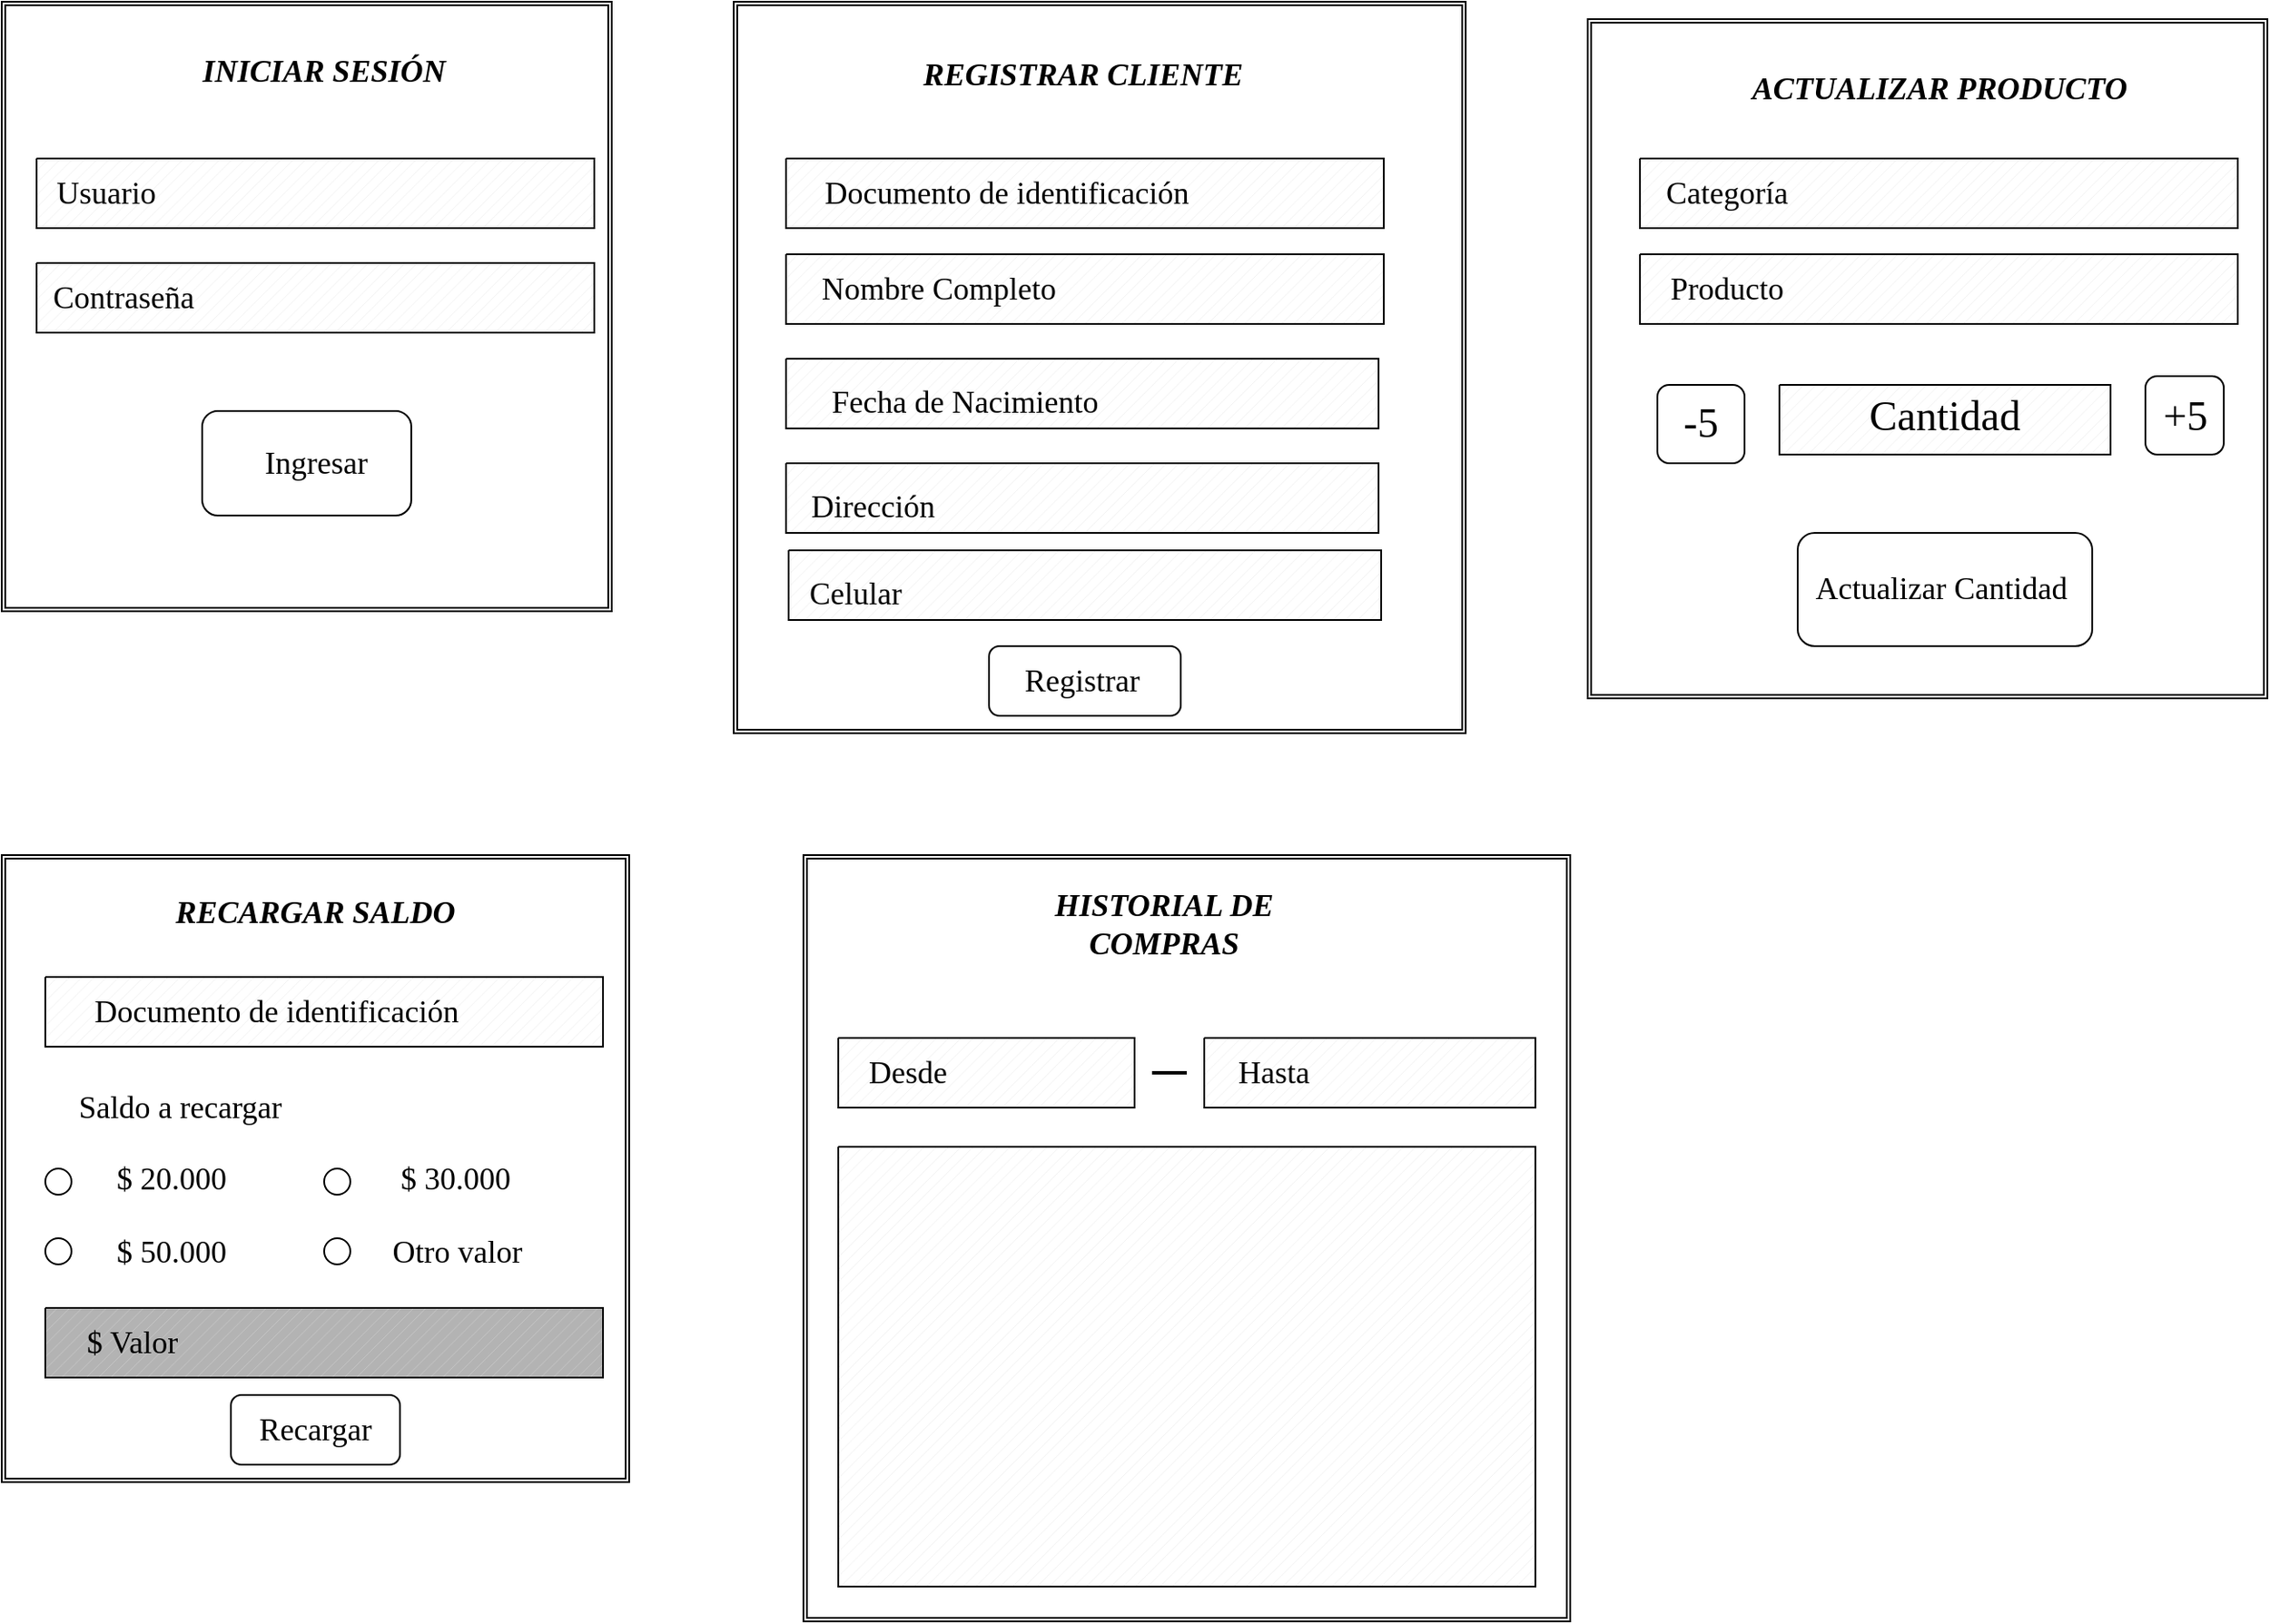 <mxfile version="15.6.2" type="device"><diagram id="qQzgJw3YulT6FoJy4PQ2" name="Page-1"><mxGraphModel dx="1108" dy="450" grid="1" gridSize="10" guides="1" tooltips="1" connect="1" arrows="1" fold="1" page="1" pageScale="1" pageWidth="827" pageHeight="1169" math="0" shadow="0"><root><mxCell id="0"/><mxCell id="1" parent="0"/><mxCell id="0fUoZWRY0ZccWt611hJn-1" value="" style="shape=ext;double=1;whiteSpace=wrap;html=1;aspect=fixed;" vertex="1" parent="1"><mxGeometry x="60" y="40" width="350" height="350" as="geometry"/></mxCell><mxCell id="0fUoZWRY0ZccWt611hJn-2" value="&lt;font style=&quot;vertical-align: inherit&quot;&gt;&lt;font style=&quot;vertical-align: inherit&quot;&gt;&lt;font style=&quot;vertical-align: inherit&quot;&gt;&lt;font style=&quot;vertical-align: inherit&quot;&gt;&lt;font style=&quot;vertical-align: inherit&quot;&gt;&lt;font style=&quot;vertical-align: inherit ; font-size: 18px&quot;&gt;&lt;b&gt;&lt;i&gt;&lt;font style=&quot;vertical-align: inherit&quot;&gt;&lt;font style=&quot;vertical-align: inherit&quot;&gt;&lt;font style=&quot;vertical-align: inherit&quot;&gt;&lt;font style=&quot;vertical-align: inherit&quot;&gt;&lt;font style=&quot;vertical-align: inherit&quot;&gt;&lt;font style=&quot;vertical-align: inherit&quot;&gt;&lt;font style=&quot;vertical-align: inherit&quot;&gt;&lt;font style=&quot;vertical-align: inherit&quot; face=&quot;Comic Sans MS&quot;&gt;INICIAR SESIÓN&lt;/font&gt;&lt;/font&gt;&lt;/font&gt;&lt;/font&gt;&lt;/font&gt;&lt;/font&gt;&lt;/font&gt;&lt;/font&gt;&lt;/i&gt;&lt;/b&gt;&lt;/font&gt;&lt;/font&gt;&lt;/font&gt;&lt;/font&gt;&lt;/font&gt;&lt;/font&gt;" style="text;html=1;strokeColor=none;fillColor=none;align=center;verticalAlign=middle;whiteSpace=wrap;rounded=0;" vertex="1" parent="1"><mxGeometry x="160" y="60" width="170" height="40" as="geometry"/></mxCell><mxCell id="0fUoZWRY0ZccWt611hJn-3" value="" style="verticalLabelPosition=bottom;verticalAlign=top;html=1;shape=mxgraph.basic.patternFillRect;fillStyle=diag;step=5;fillStrokeWidth=0.2;fillStrokeColor=#dddddd;fontFamily=Comic Sans MS;fontSize=18;" vertex="1" parent="1"><mxGeometry x="80" y="130" width="320" height="40" as="geometry"/></mxCell><mxCell id="0fUoZWRY0ZccWt611hJn-4" value="" style="verticalLabelPosition=bottom;verticalAlign=top;html=1;shape=mxgraph.basic.patternFillRect;fillStyle=diag;step=5;fillStrokeWidth=0.2;fillStrokeColor=#dddddd;fontFamily=Comic Sans MS;fontSize=18;" vertex="1" parent="1"><mxGeometry x="80" y="190" width="320" height="40" as="geometry"/></mxCell><mxCell id="0fUoZWRY0ZccWt611hJn-5" value="&lt;font style=&quot;vertical-align: inherit&quot;&gt;&lt;font style=&quot;vertical-align: inherit ; font-size: 18px&quot;&gt;Usuario&lt;/font&gt;&lt;/font&gt;" style="text;html=1;strokeColor=none;fillColor=none;align=center;verticalAlign=middle;whiteSpace=wrap;rounded=0;fontFamily=Comic Sans MS;fontSize=18;" vertex="1" parent="1"><mxGeometry x="90" y="135" width="60" height="30" as="geometry"/></mxCell><mxCell id="0fUoZWRY0ZccWt611hJn-6" value="&lt;font style=&quot;vertical-align: inherit&quot;&gt;&lt;font style=&quot;vertical-align: inherit&quot;&gt;Contraseña&lt;/font&gt;&lt;/font&gt;" style="text;html=1;strokeColor=none;fillColor=none;align=center;verticalAlign=middle;whiteSpace=wrap;rounded=0;fontFamily=Comic Sans MS;fontSize=18;" vertex="1" parent="1"><mxGeometry x="100" y="195" width="60" height="30" as="geometry"/></mxCell><mxCell id="0fUoZWRY0ZccWt611hJn-7" value="" style="rounded=1;whiteSpace=wrap;html=1;fontFamily=Comic Sans MS;fontSize=18;" vertex="1" parent="1"><mxGeometry x="175" y="275" width="120" height="60" as="geometry"/></mxCell><mxCell id="0fUoZWRY0ZccWt611hJn-8" value="&lt;font style=&quot;vertical-align: inherit&quot;&gt;&lt;font style=&quot;vertical-align: inherit&quot;&gt;Ingresar&lt;br&gt;&lt;/font&gt;&lt;/font&gt;" style="text;html=1;strokeColor=none;fillColor=none;align=center;verticalAlign=middle;whiteSpace=wrap;rounded=0;fontFamily=Comic Sans MS;fontSize=18;" vertex="1" parent="1"><mxGeometry x="202.5" y="290" width="75" height="30" as="geometry"/></mxCell><mxCell id="0fUoZWRY0ZccWt611hJn-10" value="&lt;span style=&quot;color: rgba(0 , 0 , 0 , 0) ; font-family: monospace ; font-size: 0px&quot;&gt;%3CmxGraphModel%3E%3Croot%3E%3CmxCell%20id%3D%220%22%2F%3E%3CmxCell%20id%3D%221%22%20parent%3D%220%22%2F%3E%3CmxCell%20id%3D%222%22%20value%3D%22%22%20style%3D%22verticalLabelPosition%3Dbottom%3BverticalAlign%3Dtop%3Bhtml%3D1%3Bshape%3Dmxgraph.basic.patternFillRect%3BfillStyle%3Ddiag%3Bstep%3D5%3BfillStrokeWidth%3D0.2%3BfillStrokeColor%3D%23dddddd%3BfontFamily%3DComic%20Sans%20MS%3BfontSize%3D18%3B%22%20vertex%3D%221%22%20parent%3D%221%22%3E%3CmxGeometry%20x%3D%2280%22%20y%3D%22130%22%20width%3D%22320%22%20height%3D%2240%22%20as%3D%22geometry%22%2F%3E%3C%2FmxCell%3E%3C%2Froot%3E%3C%2FmxGraphModel%3E&lt;/span&gt;&lt;span style=&quot;color: rgba(0 , 0 , 0 , 0) ; font-family: monospace ; font-size: 0px&quot;&gt;%3CmxGraphModel%3E%3Croot%3E%3CmxCell%20id%3D%220%22%2F%3E%3CmxCell%20id%3D%221%22%20parent%3D%220%22%2F%3E%3CmxCell%20id%3D%222%22%20value%3D%22%22%20style%3D%22verticalLabelPosition%3Dbottom%3BverticalAlign%3Dtop%3Bhtml%3D1%3Bshape%3Dmxgraph.basic.patternFillRect%3BfillStyle%3Ddiag%3Bstep%3D5%3BfillStrokeWidth%3D0.2%3BfillStrokeColor%3D%23dddddd%3BfontFamily%3DComic%20Sans%20MS%3BfontSize%3D18%3B%22%20vertex%3D%221%22%20parent%3D%221%22%3E%3CmxGeometry%20x%3D%2280%22%20y%3D%22130%22%20width%3D%22320%22%20height%3D%2240%22%20as%3D%22geometry%22%2F%3E%3C%2FmxCell%3E%3C%2Froot%3E%3C%2FmxGraphModel%3E&lt;/span&gt;" style="shape=ext;double=1;whiteSpace=wrap;html=1;aspect=fixed;fontFamily=Comic Sans MS;fontSize=18;" vertex="1" parent="1"><mxGeometry x="480" y="40" width="420" height="420" as="geometry"/></mxCell><mxCell id="0fUoZWRY0ZccWt611hJn-11" value="&lt;span style=&quot;font-size: 18px&quot;&gt;&lt;i&gt;REGISTRAR CLIENTE&lt;/i&gt;&lt;/span&gt;" style="text;strokeColor=none;fillColor=none;html=1;fontSize=24;fontStyle=1;verticalAlign=middle;align=center;fontFamily=Comic Sans MS;" vertex="1" parent="1"><mxGeometry x="622.5" y="60" width="115" height="40" as="geometry"/></mxCell><mxCell id="0fUoZWRY0ZccWt611hJn-12" value="" style="verticalLabelPosition=bottom;verticalAlign=top;html=1;shape=mxgraph.basic.patternFillRect;fillStyle=diag;step=5;fillStrokeWidth=0.2;fillStrokeColor=#dddddd;fontFamily=Comic Sans MS;fontSize=18;" vertex="1" parent="1"><mxGeometry x="510" y="130" width="343" height="40" as="geometry"/></mxCell><mxCell id="0fUoZWRY0ZccWt611hJn-13" value="" style="verticalLabelPosition=bottom;verticalAlign=top;html=1;shape=mxgraph.basic.patternFillRect;fillStyle=diag;step=5;fillStrokeWidth=0.2;fillStrokeColor=#dddddd;fontFamily=Comic Sans MS;fontSize=18;" vertex="1" parent="1"><mxGeometry x="510" y="305" width="340" height="40" as="geometry"/></mxCell><mxCell id="0fUoZWRY0ZccWt611hJn-14" value="" style="verticalLabelPosition=bottom;verticalAlign=top;html=1;shape=mxgraph.basic.patternFillRect;fillStyle=diag;step=5;fillStrokeWidth=0.2;fillStrokeColor=#dddddd;fontFamily=Comic Sans MS;fontSize=18;" vertex="1" parent="1"><mxGeometry x="510" y="185" width="343" height="40" as="geometry"/></mxCell><mxCell id="0fUoZWRY0ZccWt611hJn-15" value="" style="verticalLabelPosition=bottom;verticalAlign=top;html=1;shape=mxgraph.basic.patternFillRect;fillStyle=diag;step=5;fillStrokeWidth=0.2;fillStrokeColor=#dddddd;fontFamily=Comic Sans MS;fontSize=18;" vertex="1" parent="1"><mxGeometry x="510" y="245" width="340" height="40" as="geometry"/></mxCell><mxCell id="0fUoZWRY0ZccWt611hJn-16" value="Nombre Completo&amp;nbsp;" style="text;html=1;strokeColor=none;fillColor=none;align=center;verticalAlign=middle;whiteSpace=wrap;rounded=0;fontFamily=Comic Sans MS;fontSize=18;" vertex="1" parent="1"><mxGeometry x="510" y="192.5" width="180" height="25" as="geometry"/></mxCell><mxCell id="0fUoZWRY0ZccWt611hJn-17" value="Fecha de Nacimiento&amp;nbsp;" style="text;html=1;strokeColor=none;fillColor=none;align=center;verticalAlign=middle;whiteSpace=wrap;rounded=0;fontFamily=Comic Sans MS;fontSize=18;" vertex="1" parent="1"><mxGeometry x="520" y="255" width="190" height="30" as="geometry"/></mxCell><mxCell id="0fUoZWRY0ZccWt611hJn-18" value="&lt;font style=&quot;font-size: 18px&quot;&gt;Documento de identificación&amp;nbsp;&lt;/font&gt;" style="text;html=1;strokeColor=none;fillColor=none;align=center;verticalAlign=middle;whiteSpace=wrap;rounded=0;fontFamily=Comic Sans MS;fontSize=18;" vertex="1" parent="1"><mxGeometry x="495" y="135" width="287.5" height="30" as="geometry"/></mxCell><mxCell id="0fUoZWRY0ZccWt611hJn-19" value="Dirección" style="text;html=1;strokeColor=none;fillColor=none;align=center;verticalAlign=middle;whiteSpace=wrap;rounded=0;fontFamily=Comic Sans MS;fontSize=18;" vertex="1" parent="1"><mxGeometry x="530" y="315" width="60" height="30" as="geometry"/></mxCell><mxCell id="0fUoZWRY0ZccWt611hJn-20" value="" style="verticalLabelPosition=bottom;verticalAlign=top;html=1;shape=mxgraph.basic.patternFillRect;fillStyle=diag;step=5;fillStrokeWidth=0.2;fillStrokeColor=#dddddd;fontFamily=Comic Sans MS;fontSize=18;" vertex="1" parent="1"><mxGeometry x="511.5" y="355" width="340" height="40" as="geometry"/></mxCell><mxCell id="0fUoZWRY0ZccWt611hJn-21" value="Celular" style="text;html=1;strokeColor=none;fillColor=none;align=center;verticalAlign=middle;whiteSpace=wrap;rounded=0;fontFamily=Comic Sans MS;fontSize=18;" vertex="1" parent="1"><mxGeometry x="520" y="365" width="60" height="30" as="geometry"/></mxCell><mxCell id="0fUoZWRY0ZccWt611hJn-22" value="" style="rounded=1;whiteSpace=wrap;html=1;fontFamily=Comic Sans MS;fontSize=18;" vertex="1" parent="1"><mxGeometry x="626.5" y="410" width="110" height="40" as="geometry"/></mxCell><mxCell id="0fUoZWRY0ZccWt611hJn-23" value="Registrar" style="text;html=1;strokeColor=none;fillColor=none;align=center;verticalAlign=middle;whiteSpace=wrap;rounded=0;fontFamily=Comic Sans MS;fontSize=18;" vertex="1" parent="1"><mxGeometry x="650" y="415" width="60" height="30" as="geometry"/></mxCell><mxCell id="0fUoZWRY0ZccWt611hJn-25" value="&lt;br&gt;&lt;br&gt;" style="shape=ext;double=1;whiteSpace=wrap;html=1;aspect=fixed;fontFamily=Comic Sans MS;fontSize=18;" vertex="1" parent="1"><mxGeometry x="60" y="530" width="360" height="360" as="geometry"/></mxCell><mxCell id="0fUoZWRY0ZccWt611hJn-27" value="&lt;b&gt;&lt;i&gt;RECARGAR SALDO&lt;/i&gt;&lt;/b&gt;" style="text;html=1;strokeColor=none;fillColor=none;align=center;verticalAlign=middle;whiteSpace=wrap;rounded=0;fontFamily=Comic Sans MS;fontSize=18;" vertex="1" parent="1"><mxGeometry x="130" y="540" width="220" height="45" as="geometry"/></mxCell><mxCell id="0fUoZWRY0ZccWt611hJn-28" value="" style="verticalLabelPosition=bottom;verticalAlign=top;html=1;shape=mxgraph.basic.patternFillRect;fillStyle=diag;step=5;fillStrokeWidth=0.2;fillStrokeColor=#dddddd;fontFamily=Comic Sans MS;fontSize=18;" vertex="1" parent="1"><mxGeometry x="85" y="600" width="320" height="40" as="geometry"/></mxCell><mxCell id="0fUoZWRY0ZccWt611hJn-29" value="" style="verticalLabelPosition=bottom;verticalAlign=top;html=1;shape=mxgraph.basic.patternFillRect;fillStyle=diag;step=5;fillStrokeWidth=0.2;fillStrokeColor=#dddddd;fontFamily=Comic Sans MS;fontSize=18;fillColor=#B3B3B3;" vertex="1" parent="1"><mxGeometry x="85" y="790" width="320" height="40" as="geometry"/></mxCell><mxCell id="0fUoZWRY0ZccWt611hJn-30" value="Documento de identificación&amp;nbsp;" style="text;html=1;strokeColor=none;fillColor=none;align=center;verticalAlign=middle;whiteSpace=wrap;rounded=0;fontFamily=Comic Sans MS;fontSize=18;" vertex="1" parent="1"><mxGeometry x="85" y="605" width="270" height="30" as="geometry"/></mxCell><mxCell id="0fUoZWRY0ZccWt611hJn-31" value="Saldo a recargar" style="text;html=1;strokeColor=none;fillColor=none;align=center;verticalAlign=middle;whiteSpace=wrap;rounded=0;fontFamily=Comic Sans MS;fontSize=18;" vertex="1" parent="1"><mxGeometry x="85" y="660" width="155" height="30" as="geometry"/></mxCell><mxCell id="0fUoZWRY0ZccWt611hJn-33" value="" style="ellipse;whiteSpace=wrap;html=1;aspect=fixed;fontFamily=Comic Sans MS;fontSize=18;fillColor=#FFFFFF;" vertex="1" parent="1"><mxGeometry x="85" y="710" width="15" height="15" as="geometry"/></mxCell><mxCell id="0fUoZWRY0ZccWt611hJn-35" value="" style="ellipse;whiteSpace=wrap;html=1;aspect=fixed;fontFamily=Comic Sans MS;fontSize=18;fillColor=#FFFFFF;" vertex="1" parent="1"><mxGeometry x="245" y="710" width="15" height="15" as="geometry"/></mxCell><mxCell id="0fUoZWRY0ZccWt611hJn-36" value="" style="ellipse;whiteSpace=wrap;html=1;aspect=fixed;fontFamily=Comic Sans MS;fontSize=18;fillColor=#FFFFFF;" vertex="1" parent="1"><mxGeometry x="85" y="750" width="15" height="15" as="geometry"/></mxCell><mxCell id="0fUoZWRY0ZccWt611hJn-43" value="" style="ellipse;whiteSpace=wrap;html=1;aspect=fixed;fontFamily=Comic Sans MS;fontSize=18;fillColor=#FFFFFF;" vertex="1" parent="1"><mxGeometry x="245" y="750" width="15" height="15" as="geometry"/></mxCell><mxCell id="0fUoZWRY0ZccWt611hJn-46" value="$ 20.000" style="text;html=1;strokeColor=none;fillColor=none;align=center;verticalAlign=middle;whiteSpace=wrap;rounded=0;fontFamily=Comic Sans MS;fontSize=18;" vertex="1" parent="1"><mxGeometry x="115" y="702.5" width="85" height="27.5" as="geometry"/></mxCell><mxCell id="0fUoZWRY0ZccWt611hJn-47" value="$ 50.000" style="text;html=1;strokeColor=none;fillColor=none;align=center;verticalAlign=middle;whiteSpace=wrap;rounded=0;fontFamily=Comic Sans MS;fontSize=18;" vertex="1" parent="1"><mxGeometry x="115" y="743.75" width="85" height="27.5" as="geometry"/></mxCell><mxCell id="0fUoZWRY0ZccWt611hJn-50" value="$ 30.000" style="text;html=1;strokeColor=none;fillColor=none;align=center;verticalAlign=middle;whiteSpace=wrap;rounded=0;fontFamily=Comic Sans MS;fontSize=18;" vertex="1" parent="1"><mxGeometry x="277.5" y="702.5" width="85" height="27.5" as="geometry"/></mxCell><mxCell id="0fUoZWRY0ZccWt611hJn-51" value="Otro valor" style="text;html=1;strokeColor=none;fillColor=none;align=center;verticalAlign=middle;whiteSpace=wrap;rounded=0;fontFamily=Comic Sans MS;fontSize=18;" vertex="1" parent="1"><mxGeometry x="270" y="743.75" width="102.5" height="27.5" as="geometry"/></mxCell><mxCell id="0fUoZWRY0ZccWt611hJn-53" value="" style="rounded=1;whiteSpace=wrap;html=1;fontFamily=Comic Sans MS;fontSize=18;fillColor=#FFFFFF;" vertex="1" parent="1"><mxGeometry x="191.5" y="840" width="97" height="40" as="geometry"/></mxCell><mxCell id="0fUoZWRY0ZccWt611hJn-54" value="Recargar" style="text;html=1;strokeColor=none;fillColor=none;align=center;verticalAlign=middle;whiteSpace=wrap;rounded=0;fontFamily=Comic Sans MS;fontSize=18;" vertex="1" parent="1"><mxGeometry x="210" y="845" width="60" height="30" as="geometry"/></mxCell><mxCell id="0fUoZWRY0ZccWt611hJn-56" value="$ Valor" style="text;html=1;strokeColor=none;fillColor=none;align=center;verticalAlign=middle;whiteSpace=wrap;rounded=0;fontFamily=Comic Sans MS;fontSize=18;" vertex="1" parent="1"><mxGeometry x="95" y="795" width="80" height="30" as="geometry"/></mxCell><mxCell id="0fUoZWRY0ZccWt611hJn-57" value="" style="shape=ext;double=1;whiteSpace=wrap;html=1;aspect=fixed;fontFamily=Comic Sans MS;fontSize=18;fillColor=#FFFFFF;" vertex="1" parent="1"><mxGeometry x="520" y="530" width="440" height="440" as="geometry"/></mxCell><mxCell id="0fUoZWRY0ZccWt611hJn-58" value="&lt;b&gt;&lt;i&gt;HISTORIAL DE COMPRAS&lt;/i&gt;&lt;/b&gt;" style="text;html=1;strokeColor=none;fillColor=none;align=center;verticalAlign=middle;whiteSpace=wrap;rounded=0;fontFamily=Comic Sans MS;fontSize=18;" vertex="1" parent="1"><mxGeometry x="622.5" y="555" width="207.5" height="30" as="geometry"/></mxCell><mxCell id="0fUoZWRY0ZccWt611hJn-59" value="" style="verticalLabelPosition=bottom;verticalAlign=top;html=1;shape=mxgraph.basic.patternFillRect;fillStyle=diag;step=5;fillStrokeWidth=0.2;fillStrokeColor=#dddddd;fontFamily=Comic Sans MS;fontSize=18;" vertex="1" parent="1"><mxGeometry x="540" y="635" width="170" height="40" as="geometry"/></mxCell><mxCell id="0fUoZWRY0ZccWt611hJn-60" value="&lt;span style=&quot;color: rgba(0 , 0 , 0 , 0) ; font-family: monospace ; font-size: 0px&quot;&gt;V&lt;/span&gt;" style="verticalLabelPosition=bottom;verticalAlign=top;html=1;shape=mxgraph.basic.patternFillRect;fillStyle=diag;step=5;fillStrokeWidth=0.2;fillStrokeColor=#dddddd;fontFamily=Comic Sans MS;fontSize=18;" vertex="1" parent="1"><mxGeometry x="750" y="635" width="190" height="40" as="geometry"/></mxCell><mxCell id="0fUoZWRY0ZccWt611hJn-61" value="" style="verticalLabelPosition=bottom;verticalAlign=top;html=1;shape=mxgraph.basic.patternFillRect;fillStyle=diag;step=5;fillStrokeWidth=0.2;fillStrokeColor=#dddddd;fontFamily=Comic Sans MS;fontSize=18;" vertex="1" parent="1"><mxGeometry x="540" y="697.5" width="400" height="252.5" as="geometry"/></mxCell><mxCell id="0fUoZWRY0ZccWt611hJn-64" value="Desde" style="text;html=1;strokeColor=none;fillColor=none;align=center;verticalAlign=middle;whiteSpace=wrap;rounded=0;fontFamily=Comic Sans MS;fontSize=18;" vertex="1" parent="1"><mxGeometry x="550" y="640" width="60" height="30" as="geometry"/></mxCell><mxCell id="0fUoZWRY0ZccWt611hJn-65" value="Hasta" style="text;html=1;strokeColor=none;fillColor=none;align=center;verticalAlign=middle;whiteSpace=wrap;rounded=0;fontFamily=Comic Sans MS;fontSize=18;" vertex="1" parent="1"><mxGeometry x="760" y="640" width="60" height="30" as="geometry"/></mxCell><mxCell id="0fUoZWRY0ZccWt611hJn-67" value="" style="line;strokeWidth=2;html=1;fontFamily=Comic Sans MS;fontSize=18;fillColor=#FFFFFF;" vertex="1" parent="1"><mxGeometry x="720" y="650" width="20" height="10" as="geometry"/></mxCell><mxCell id="0fUoZWRY0ZccWt611hJn-68" value="" style="shape=ext;double=1;whiteSpace=wrap;html=1;aspect=fixed;fontFamily=Comic Sans MS;fontSize=18;fillColor=#FFFFFF;" vertex="1" parent="1"><mxGeometry x="970" y="50" width="390" height="390" as="geometry"/></mxCell><mxCell id="0fUoZWRY0ZccWt611hJn-69" value="&lt;b&gt;&lt;i&gt;ACTUALIZAR PRODUCTO&lt;/i&gt;&lt;/b&gt;" style="text;html=1;strokeColor=none;fillColor=none;align=center;verticalAlign=middle;whiteSpace=wrap;rounded=0;fontFamily=Comic Sans MS;fontSize=18;" vertex="1" parent="1"><mxGeometry x="1031.5" y="50" width="280" height="80" as="geometry"/></mxCell><mxCell id="0fUoZWRY0ZccWt611hJn-71" value="" style="verticalLabelPosition=bottom;verticalAlign=top;html=1;shape=mxgraph.basic.patternFillRect;fillStyle=diag;step=5;fillStrokeWidth=0.2;fillStrokeColor=#dddddd;fontFamily=Comic Sans MS;fontSize=18;" vertex="1" parent="1"><mxGeometry x="1000" y="130" width="343" height="40" as="geometry"/></mxCell><mxCell id="0fUoZWRY0ZccWt611hJn-72" value="Categoría" style="text;html=1;strokeColor=none;fillColor=none;align=center;verticalAlign=middle;whiteSpace=wrap;rounded=0;fontFamily=Comic Sans MS;fontSize=18;" vertex="1" parent="1"><mxGeometry x="1020" y="135" width="60" height="30" as="geometry"/></mxCell><mxCell id="0fUoZWRY0ZccWt611hJn-82" value="" style="verticalLabelPosition=bottom;verticalAlign=top;html=1;shape=mxgraph.basic.patternFillRect;fillStyle=diag;step=5;fillStrokeWidth=0.2;fillStrokeColor=#dddddd;fontFamily=Comic Sans MS;fontSize=18;" vertex="1" parent="1"><mxGeometry x="1000" y="185" width="343" height="40" as="geometry"/></mxCell><mxCell id="0fUoZWRY0ZccWt611hJn-83" value="Producto" style="text;html=1;strokeColor=none;fillColor=none;align=center;verticalAlign=middle;whiteSpace=wrap;rounded=0;fontFamily=Comic Sans MS;fontSize=18;" vertex="1" parent="1"><mxGeometry x="1020" y="190" width="60" height="30" as="geometry"/></mxCell><mxCell id="0fUoZWRY0ZccWt611hJn-89" value="" style="rounded=1;whiteSpace=wrap;html=1;fontFamily=Comic Sans MS;fontSize=36;fillColor=#FFFFFF;" vertex="1" parent="1"><mxGeometry x="1010" y="260" width="50" height="45" as="geometry"/></mxCell><mxCell id="0fUoZWRY0ZccWt611hJn-90" value="&lt;font style=&quot;font-size: 24px&quot;&gt;-5&lt;/font&gt;" style="text;html=1;strokeColor=none;fillColor=none;align=center;verticalAlign=middle;whiteSpace=wrap;rounded=0;fontFamily=Comic Sans MS;fontSize=36;" vertex="1" parent="1"><mxGeometry x="1005" y="263" width="60" height="30" as="geometry"/></mxCell><mxCell id="0fUoZWRY0ZccWt611hJn-91" value="" style="rounded=1;whiteSpace=wrap;html=1;fontFamily=Comic Sans MS;fontSize=24;fillColor=#FFFFFF;" vertex="1" parent="1"><mxGeometry x="1290" y="255" width="45" height="45" as="geometry"/></mxCell><mxCell id="0fUoZWRY0ZccWt611hJn-92" value="+5" style="text;html=1;strokeColor=none;fillColor=none;align=center;verticalAlign=middle;whiteSpace=wrap;rounded=0;fontFamily=Comic Sans MS;fontSize=24;" vertex="1" parent="1"><mxGeometry x="1282.5" y="262.5" width="60" height="30" as="geometry"/></mxCell><mxCell id="0fUoZWRY0ZccWt611hJn-93" value="" style="verticalLabelPosition=bottom;verticalAlign=top;html=1;shape=mxgraph.basic.patternFillRect;fillStyle=diag;step=5;fillStrokeWidth=0.2;fillStrokeColor=#dddddd;fontFamily=Comic Sans MS;fontSize=18;" vertex="1" parent="1"><mxGeometry x="1080" y="260" width="190" height="40" as="geometry"/></mxCell><mxCell id="0fUoZWRY0ZccWt611hJn-94" value="Cantidad" style="text;html=1;strokeColor=none;fillColor=none;align=center;verticalAlign=middle;whiteSpace=wrap;rounded=0;fontFamily=Comic Sans MS;fontSize=24;" vertex="1" parent="1"><mxGeometry x="1145" y="263" width="60" height="30" as="geometry"/></mxCell><mxCell id="0fUoZWRY0ZccWt611hJn-95" value="" style="rounded=1;whiteSpace=wrap;html=1;fontFamily=Comic Sans MS;fontSize=24;fillColor=#FFFFFF;" vertex="1" parent="1"><mxGeometry x="1090.5" y="345" width="169" height="65" as="geometry"/></mxCell><mxCell id="0fUoZWRY0ZccWt611hJn-96" value="&lt;font style=&quot;font-size: 18px&quot;&gt;Actualizar Cantidad&lt;/font&gt;" style="text;html=1;strokeColor=none;fillColor=none;align=center;verticalAlign=middle;whiteSpace=wrap;rounded=0;fontFamily=Comic Sans MS;fontSize=24;" vertex="1" parent="1"><mxGeometry x="1090.5" y="350" width="163.75" height="50" as="geometry"/></mxCell></root></mxGraphModel></diagram></mxfile>